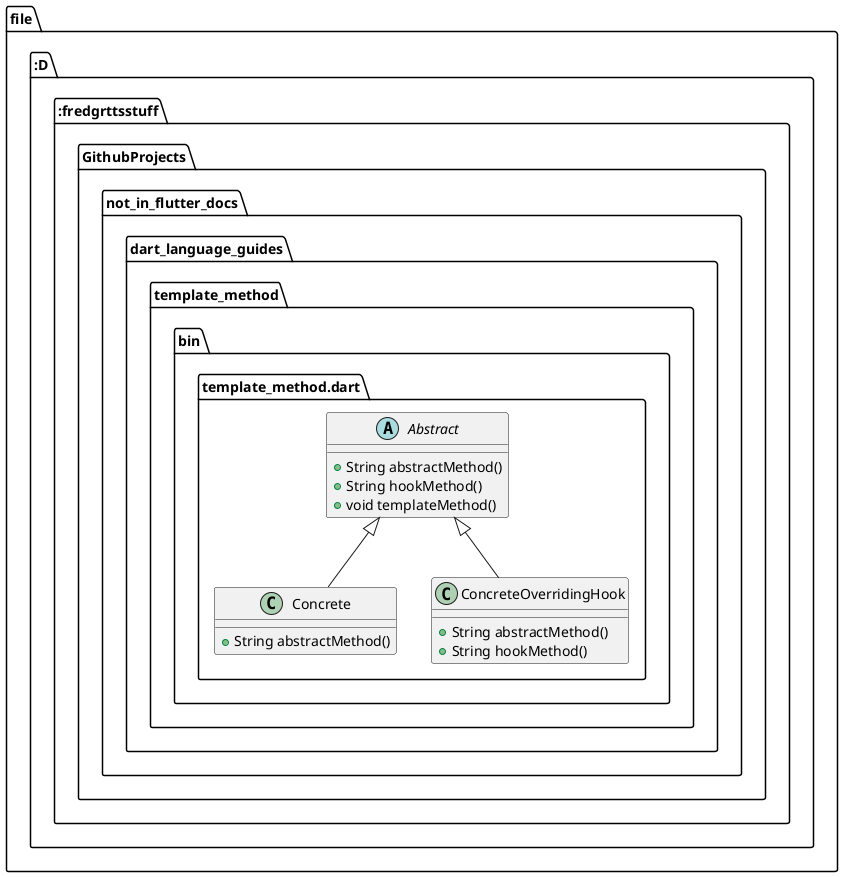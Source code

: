 @startuml
set namespaceSeparator ::

abstract class "file:::::::D:::fredgrttsstuff::GithubProjects::not_in_flutter_docs::dart_language_guides::template_method::bin::template_method.dart::Abstract" {
  +String abstractMethod()
  +String hookMethod()
  +void templateMethod()
}

class "file:::::::D:::fredgrttsstuff::GithubProjects::not_in_flutter_docs::dart_language_guides::template_method::bin::template_method.dart::Concrete" {
  +String abstractMethod()
}

"file:::::::D:::fredgrttsstuff::GithubProjects::not_in_flutter_docs::dart_language_guides::template_method::bin::template_method.dart::Abstract" <|-- "file:::::::D:::fredgrttsstuff::GithubProjects::not_in_flutter_docs::dart_language_guides::template_method::bin::template_method.dart::Concrete"

class "file:::::::D:::fredgrttsstuff::GithubProjects::not_in_flutter_docs::dart_language_guides::template_method::bin::template_method.dart::ConcreteOverridingHook" {
  +String abstractMethod()
  +String hookMethod()
}

"file:::::::D:::fredgrttsstuff::GithubProjects::not_in_flutter_docs::dart_language_guides::template_method::bin::template_method.dart::Abstract" <|-- "file:::::::D:::fredgrttsstuff::GithubProjects::not_in_flutter_docs::dart_language_guides::template_method::bin::template_method.dart::ConcreteOverridingHook"


@enduml